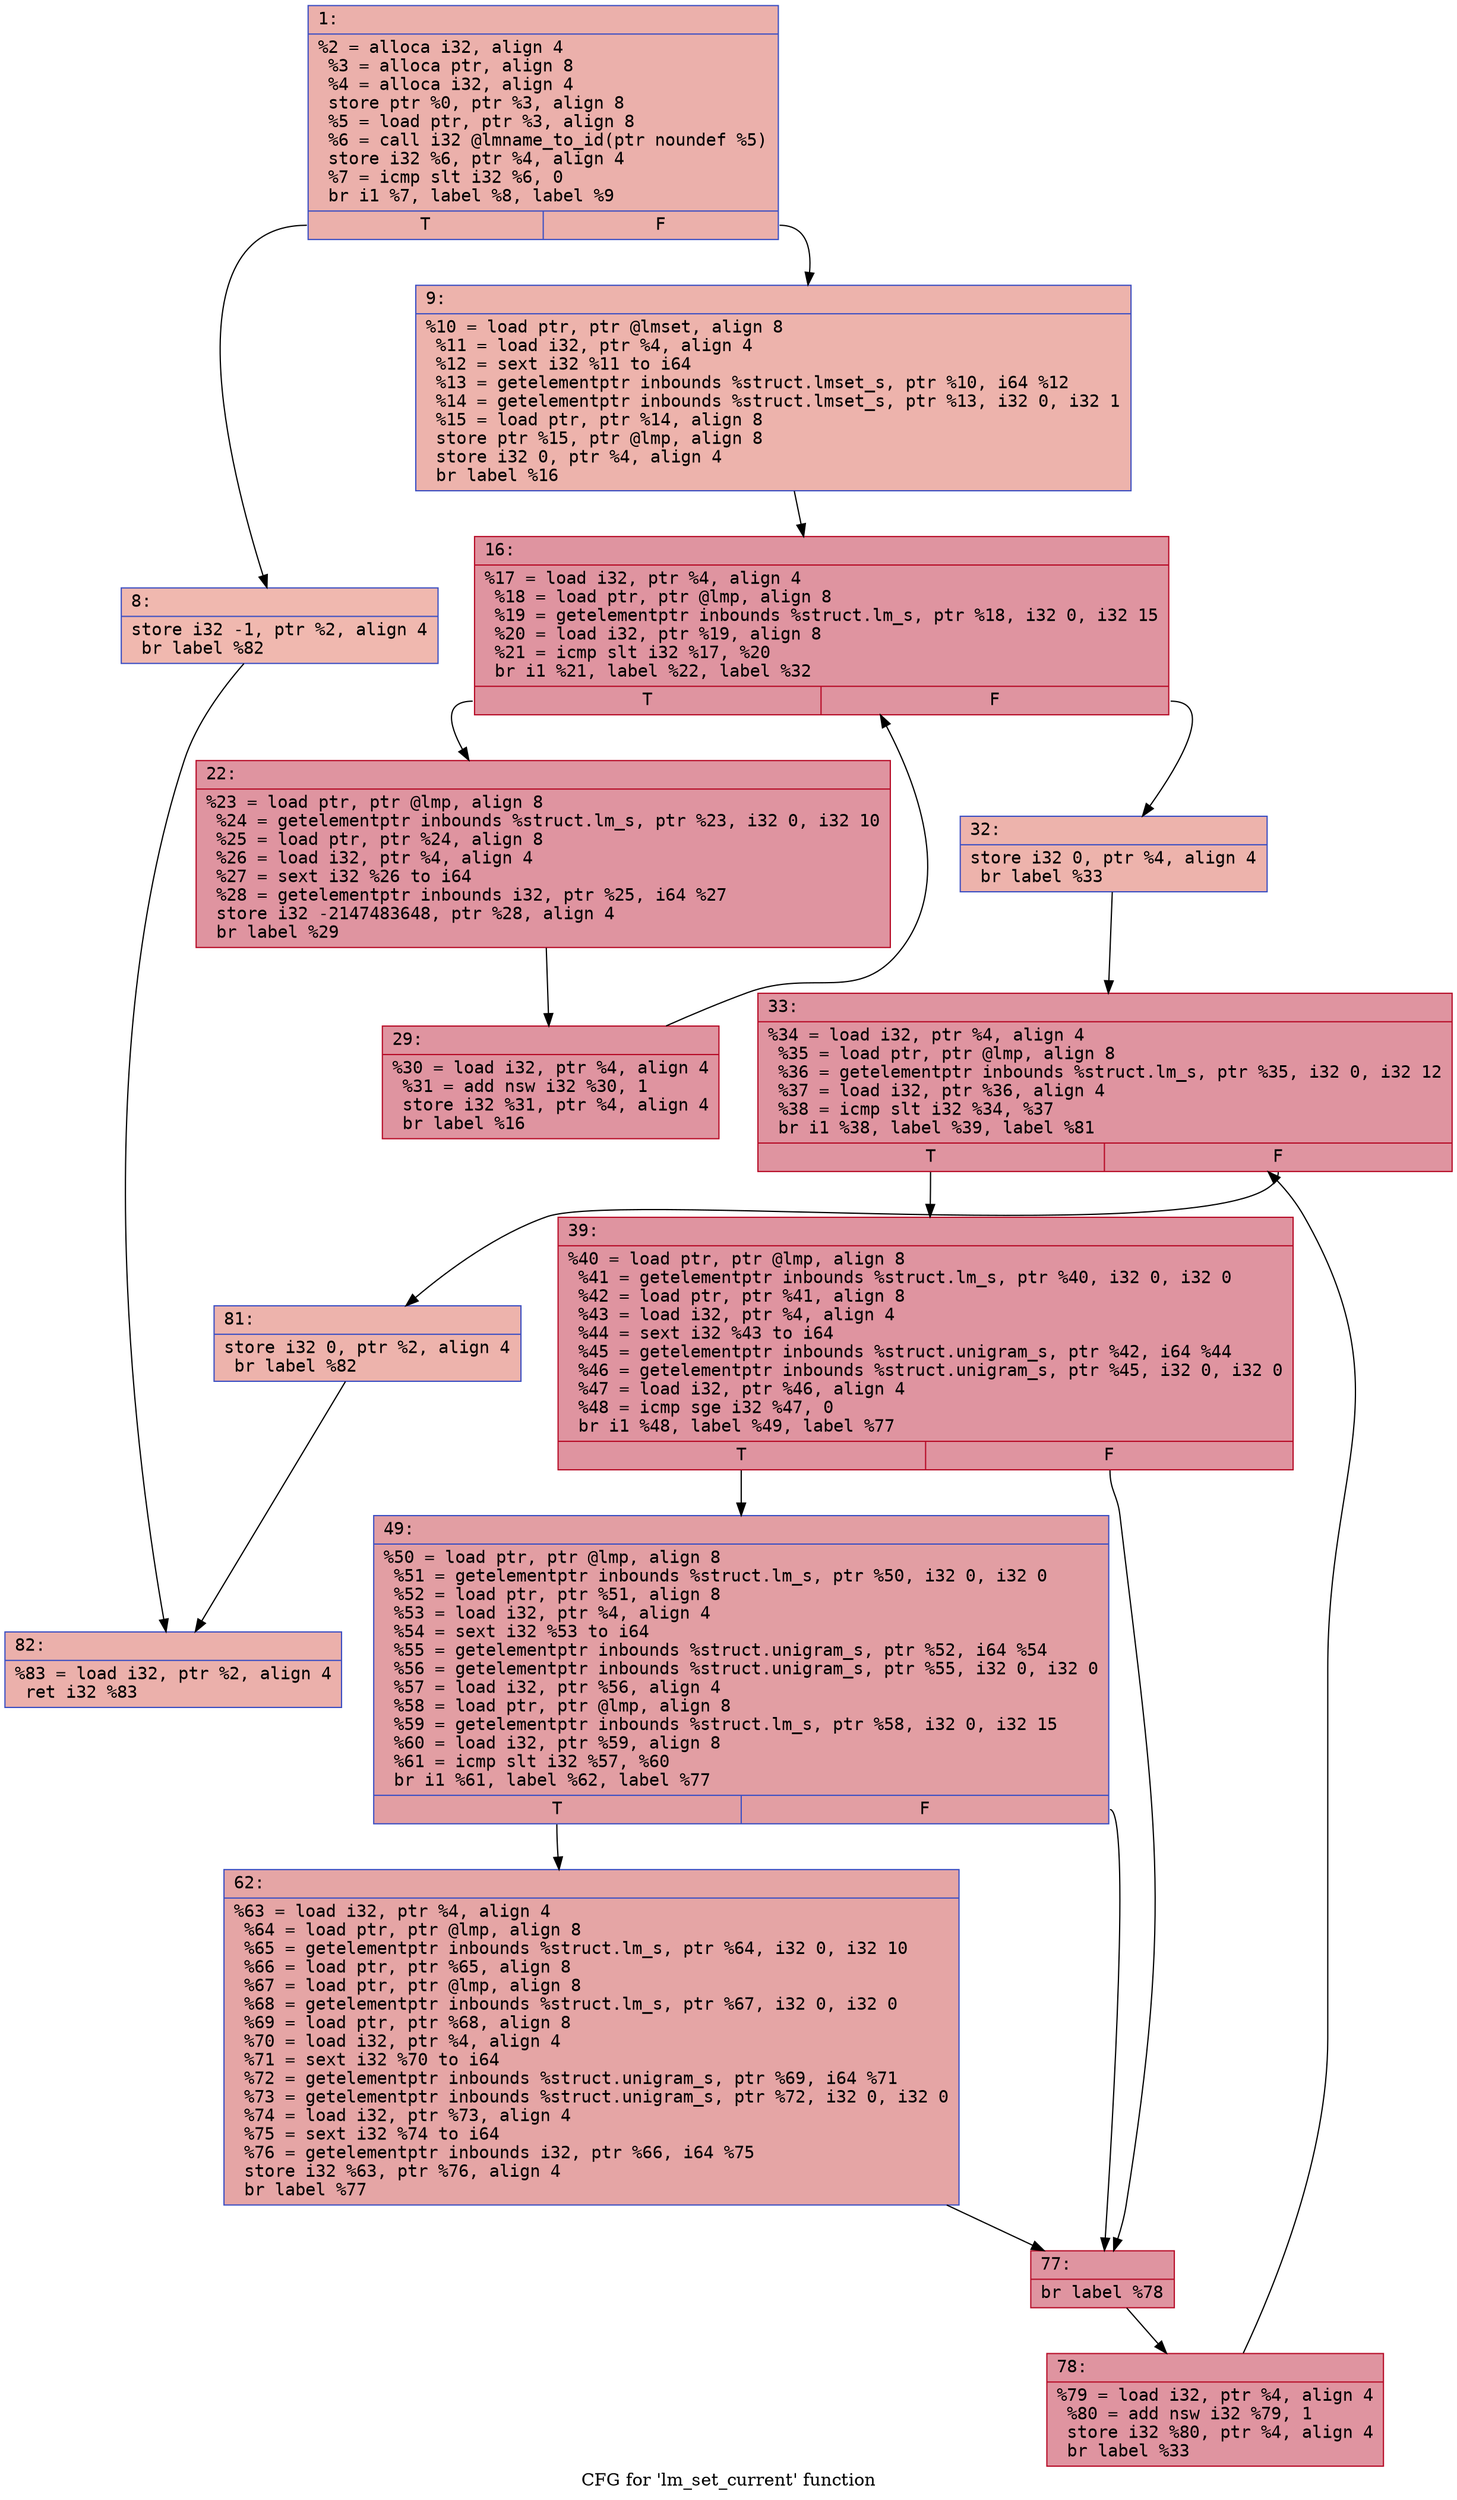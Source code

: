 digraph "CFG for 'lm_set_current' function" {
	label="CFG for 'lm_set_current' function";

	Node0x60000102e120 [shape=record,color="#3d50c3ff", style=filled, fillcolor="#d24b4070" fontname="Courier",label="{1:\l|  %2 = alloca i32, align 4\l  %3 = alloca ptr, align 8\l  %4 = alloca i32, align 4\l  store ptr %0, ptr %3, align 8\l  %5 = load ptr, ptr %3, align 8\l  %6 = call i32 @lmname_to_id(ptr noundef %5)\l  store i32 %6, ptr %4, align 4\l  %7 = icmp slt i32 %6, 0\l  br i1 %7, label %8, label %9\l|{<s0>T|<s1>F}}"];
	Node0x60000102e120:s0 -> Node0x60000102e170[tooltip="1 -> 8\nProbability 37.50%" ];
	Node0x60000102e120:s1 -> Node0x60000102e1c0[tooltip="1 -> 9\nProbability 62.50%" ];
	Node0x60000102e170 [shape=record,color="#3d50c3ff", style=filled, fillcolor="#dc5d4a70" fontname="Courier",label="{8:\l|  store i32 -1, ptr %2, align 4\l  br label %82\l}"];
	Node0x60000102e170 -> Node0x60000102e580[tooltip="8 -> 82\nProbability 100.00%" ];
	Node0x60000102e1c0 [shape=record,color="#3d50c3ff", style=filled, fillcolor="#d6524470" fontname="Courier",label="{9:\l|  %10 = load ptr, ptr @lmset, align 8\l  %11 = load i32, ptr %4, align 4\l  %12 = sext i32 %11 to i64\l  %13 = getelementptr inbounds %struct.lmset_s, ptr %10, i64 %12\l  %14 = getelementptr inbounds %struct.lmset_s, ptr %13, i32 0, i32 1\l  %15 = load ptr, ptr %14, align 8\l  store ptr %15, ptr @lmp, align 8\l  store i32 0, ptr %4, align 4\l  br label %16\l}"];
	Node0x60000102e1c0 -> Node0x60000102e210[tooltip="9 -> 16\nProbability 100.00%" ];
	Node0x60000102e210 [shape=record,color="#b70d28ff", style=filled, fillcolor="#b70d2870" fontname="Courier",label="{16:\l|  %17 = load i32, ptr %4, align 4\l  %18 = load ptr, ptr @lmp, align 8\l  %19 = getelementptr inbounds %struct.lm_s, ptr %18, i32 0, i32 15\l  %20 = load i32, ptr %19, align 8\l  %21 = icmp slt i32 %17, %20\l  br i1 %21, label %22, label %32\l|{<s0>T|<s1>F}}"];
	Node0x60000102e210:s0 -> Node0x60000102e260[tooltip="16 -> 22\nProbability 96.88%" ];
	Node0x60000102e210:s1 -> Node0x60000102e300[tooltip="16 -> 32\nProbability 3.12%" ];
	Node0x60000102e260 [shape=record,color="#b70d28ff", style=filled, fillcolor="#b70d2870" fontname="Courier",label="{22:\l|  %23 = load ptr, ptr @lmp, align 8\l  %24 = getelementptr inbounds %struct.lm_s, ptr %23, i32 0, i32 10\l  %25 = load ptr, ptr %24, align 8\l  %26 = load i32, ptr %4, align 4\l  %27 = sext i32 %26 to i64\l  %28 = getelementptr inbounds i32, ptr %25, i64 %27\l  store i32 -2147483648, ptr %28, align 4\l  br label %29\l}"];
	Node0x60000102e260 -> Node0x60000102e2b0[tooltip="22 -> 29\nProbability 100.00%" ];
	Node0x60000102e2b0 [shape=record,color="#b70d28ff", style=filled, fillcolor="#b70d2870" fontname="Courier",label="{29:\l|  %30 = load i32, ptr %4, align 4\l  %31 = add nsw i32 %30, 1\l  store i32 %31, ptr %4, align 4\l  br label %16\l}"];
	Node0x60000102e2b0 -> Node0x60000102e210[tooltip="29 -> 16\nProbability 100.00%" ];
	Node0x60000102e300 [shape=record,color="#3d50c3ff", style=filled, fillcolor="#d6524470" fontname="Courier",label="{32:\l|  store i32 0, ptr %4, align 4\l  br label %33\l}"];
	Node0x60000102e300 -> Node0x60000102e350[tooltip="32 -> 33\nProbability 100.00%" ];
	Node0x60000102e350 [shape=record,color="#b70d28ff", style=filled, fillcolor="#b70d2870" fontname="Courier",label="{33:\l|  %34 = load i32, ptr %4, align 4\l  %35 = load ptr, ptr @lmp, align 8\l  %36 = getelementptr inbounds %struct.lm_s, ptr %35, i32 0, i32 12\l  %37 = load i32, ptr %36, align 4\l  %38 = icmp slt i32 %34, %37\l  br i1 %38, label %39, label %81\l|{<s0>T|<s1>F}}"];
	Node0x60000102e350:s0 -> Node0x60000102e3a0[tooltip="33 -> 39\nProbability 96.88%" ];
	Node0x60000102e350:s1 -> Node0x60000102e530[tooltip="33 -> 81\nProbability 3.12%" ];
	Node0x60000102e3a0 [shape=record,color="#b70d28ff", style=filled, fillcolor="#b70d2870" fontname="Courier",label="{39:\l|  %40 = load ptr, ptr @lmp, align 8\l  %41 = getelementptr inbounds %struct.lm_s, ptr %40, i32 0, i32 0\l  %42 = load ptr, ptr %41, align 8\l  %43 = load i32, ptr %4, align 4\l  %44 = sext i32 %43 to i64\l  %45 = getelementptr inbounds %struct.unigram_s, ptr %42, i64 %44\l  %46 = getelementptr inbounds %struct.unigram_s, ptr %45, i32 0, i32 0\l  %47 = load i32, ptr %46, align 4\l  %48 = icmp sge i32 %47, 0\l  br i1 %48, label %49, label %77\l|{<s0>T|<s1>F}}"];
	Node0x60000102e3a0:s0 -> Node0x60000102e3f0[tooltip="39 -> 49\nProbability 50.00%" ];
	Node0x60000102e3a0:s1 -> Node0x60000102e490[tooltip="39 -> 77\nProbability 50.00%" ];
	Node0x60000102e3f0 [shape=record,color="#3d50c3ff", style=filled, fillcolor="#be242e70" fontname="Courier",label="{49:\l|  %50 = load ptr, ptr @lmp, align 8\l  %51 = getelementptr inbounds %struct.lm_s, ptr %50, i32 0, i32 0\l  %52 = load ptr, ptr %51, align 8\l  %53 = load i32, ptr %4, align 4\l  %54 = sext i32 %53 to i64\l  %55 = getelementptr inbounds %struct.unigram_s, ptr %52, i64 %54\l  %56 = getelementptr inbounds %struct.unigram_s, ptr %55, i32 0, i32 0\l  %57 = load i32, ptr %56, align 4\l  %58 = load ptr, ptr @lmp, align 8\l  %59 = getelementptr inbounds %struct.lm_s, ptr %58, i32 0, i32 15\l  %60 = load i32, ptr %59, align 8\l  %61 = icmp slt i32 %57, %60\l  br i1 %61, label %62, label %77\l|{<s0>T|<s1>F}}"];
	Node0x60000102e3f0:s0 -> Node0x60000102e440[tooltip="49 -> 62\nProbability 50.00%" ];
	Node0x60000102e3f0:s1 -> Node0x60000102e490[tooltip="49 -> 77\nProbability 50.00%" ];
	Node0x60000102e440 [shape=record,color="#3d50c3ff", style=filled, fillcolor="#c5333470" fontname="Courier",label="{62:\l|  %63 = load i32, ptr %4, align 4\l  %64 = load ptr, ptr @lmp, align 8\l  %65 = getelementptr inbounds %struct.lm_s, ptr %64, i32 0, i32 10\l  %66 = load ptr, ptr %65, align 8\l  %67 = load ptr, ptr @lmp, align 8\l  %68 = getelementptr inbounds %struct.lm_s, ptr %67, i32 0, i32 0\l  %69 = load ptr, ptr %68, align 8\l  %70 = load i32, ptr %4, align 4\l  %71 = sext i32 %70 to i64\l  %72 = getelementptr inbounds %struct.unigram_s, ptr %69, i64 %71\l  %73 = getelementptr inbounds %struct.unigram_s, ptr %72, i32 0, i32 0\l  %74 = load i32, ptr %73, align 4\l  %75 = sext i32 %74 to i64\l  %76 = getelementptr inbounds i32, ptr %66, i64 %75\l  store i32 %63, ptr %76, align 4\l  br label %77\l}"];
	Node0x60000102e440 -> Node0x60000102e490[tooltip="62 -> 77\nProbability 100.00%" ];
	Node0x60000102e490 [shape=record,color="#b70d28ff", style=filled, fillcolor="#b70d2870" fontname="Courier",label="{77:\l|  br label %78\l}"];
	Node0x60000102e490 -> Node0x60000102e4e0[tooltip="77 -> 78\nProbability 100.00%" ];
	Node0x60000102e4e0 [shape=record,color="#b70d28ff", style=filled, fillcolor="#b70d2870" fontname="Courier",label="{78:\l|  %79 = load i32, ptr %4, align 4\l  %80 = add nsw i32 %79, 1\l  store i32 %80, ptr %4, align 4\l  br label %33\l}"];
	Node0x60000102e4e0 -> Node0x60000102e350[tooltip="78 -> 33\nProbability 100.00%" ];
	Node0x60000102e530 [shape=record,color="#3d50c3ff", style=filled, fillcolor="#d6524470" fontname="Courier",label="{81:\l|  store i32 0, ptr %2, align 4\l  br label %82\l}"];
	Node0x60000102e530 -> Node0x60000102e580[tooltip="81 -> 82\nProbability 100.00%" ];
	Node0x60000102e580 [shape=record,color="#3d50c3ff", style=filled, fillcolor="#d24b4070" fontname="Courier",label="{82:\l|  %83 = load i32, ptr %2, align 4\l  ret i32 %83\l}"];
}
